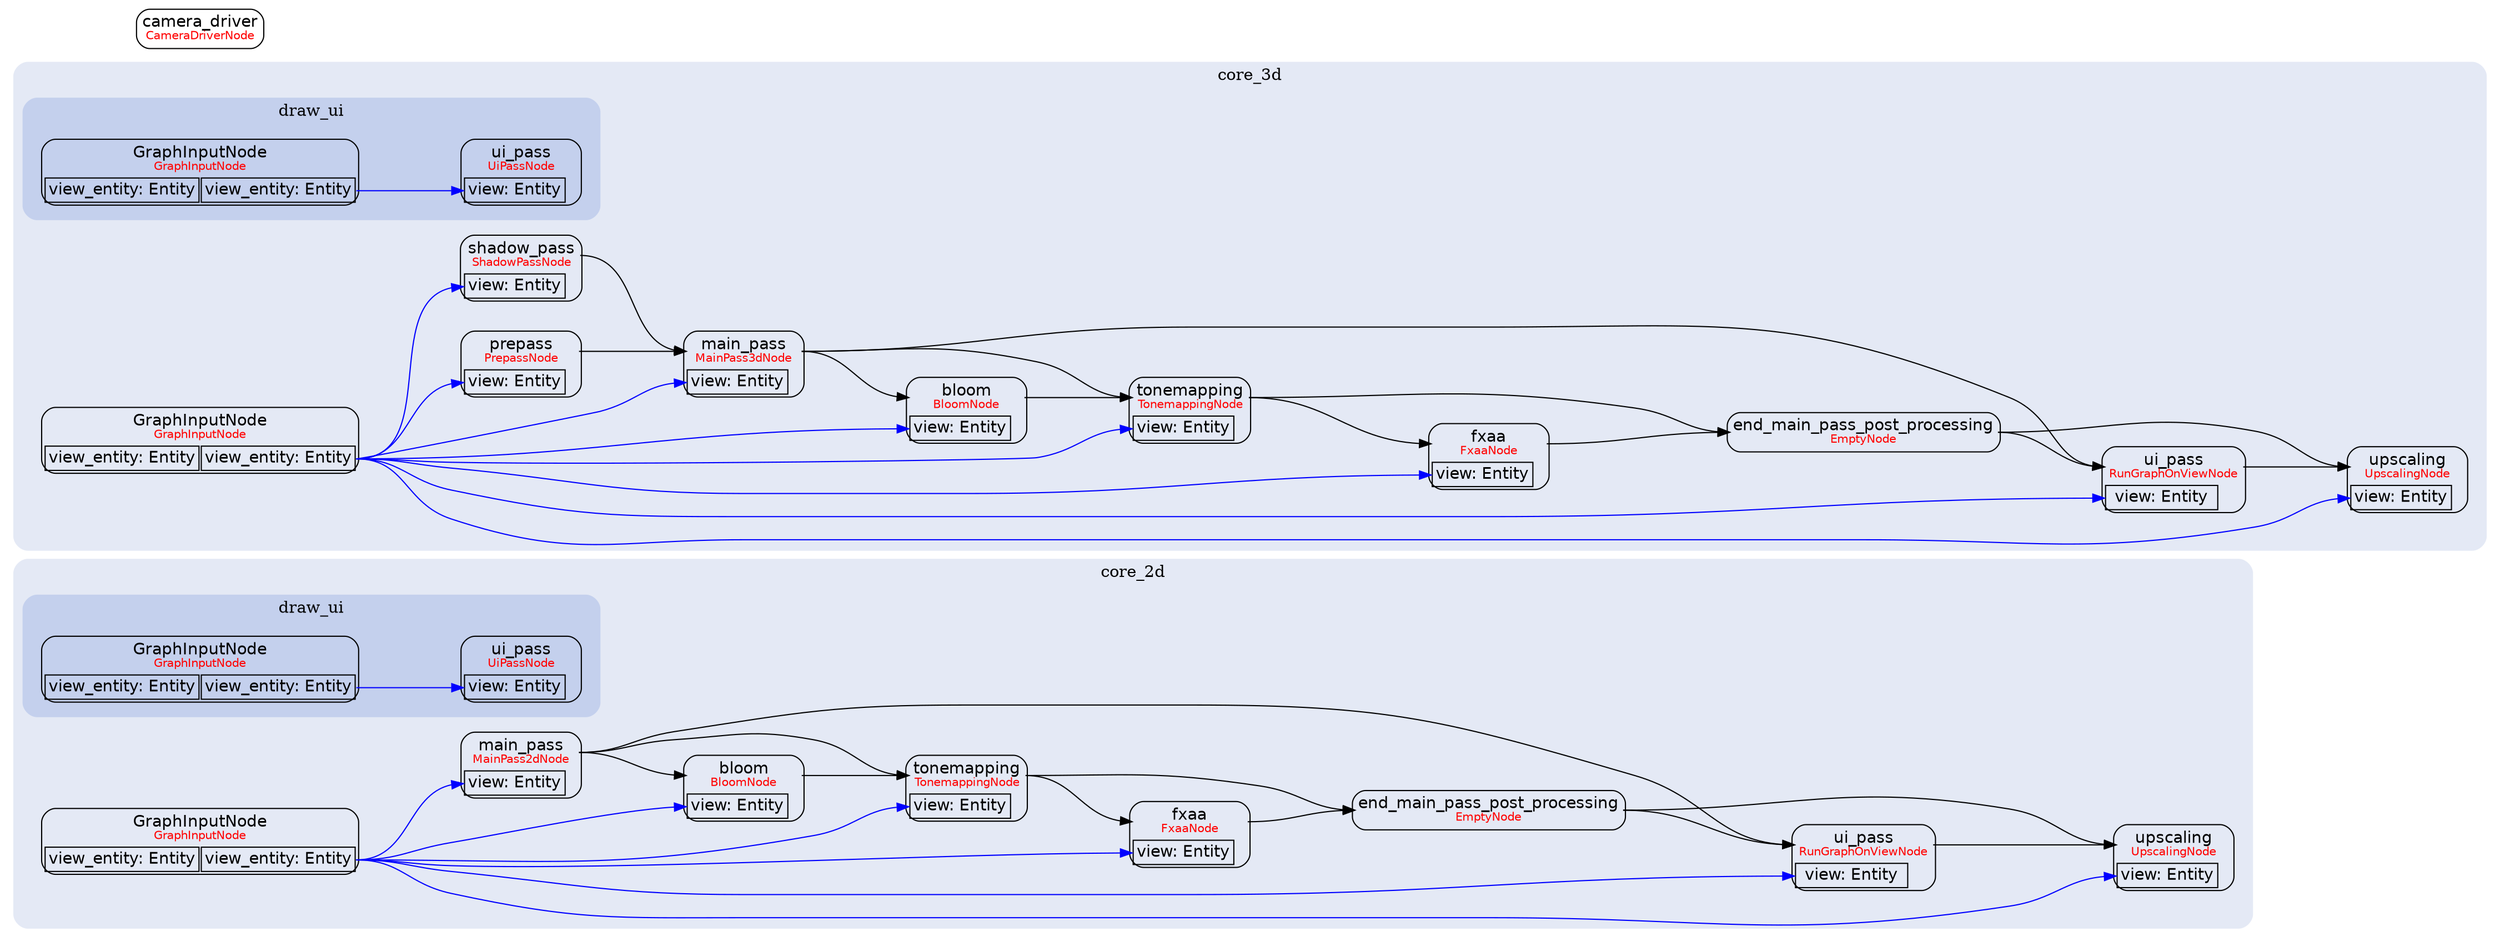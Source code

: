digraph "RenderGraph" {
	"rankdir"="LR";
	"ranksep"="1.0";
	graph ["bgcolor"="white"];
	edge ["fontname"="Helvetica", "fontcolor"="black"];
	node ["shape"="plaintext", "fontname"="Helvetica", "fontcolor"="black"];
	subgraph "cluster_core_2d" {
		"label"="core_2d";
		"fontcolor"="red";
		graph ["style"="rounded,filled", "color"="#e4e9f5", "fontcolor"="black"];
		subgraph "cluster_core_2d_draw_ui" {
			"label"="draw_ui";
			"fontcolor"="red";
			graph ["style"="rounded,filled", "color"="#c4d0ed", "fontcolor"="black"];
			"_core_2d_draw_ui__core_2d_draw_uiGraphInputNode" ["label"=<<TABLE STYLE="rounded"><TR><TD PORT="title" BORDER="0" COLSPAN="2">GraphInputNode<BR/><FONT COLOR="red" POINT-SIZE="10">GraphInputNode</FONT></TD></TR><TR><TD PORT="in-0">view_entity: Entity</TD><TD PORT="out-0">view_entity: Entity</TD></TR></TABLE>>, "color"="black", "fillcolor"="black"]
			"_core_2d_draw_ui__core_2d_draw_uiui_pass" ["label"=<<TABLE STYLE="rounded"><TR><TD PORT="title" BORDER="0" COLSPAN="2">ui_pass<BR/><FONT COLOR="red" POINT-SIZE="10">UiPassNode</FONT></TD></TR><TR><TD PORT="in-0">view: Entity</TD><TD BORDER="0">&nbsp;</TD></TR></TABLE>>, "color"="black", "fillcolor"="black"]
			"_core_2d_draw_ui__core_2d_draw_uiGraphInputNode":"out-0:e" -> "_core_2d_draw_ui__core_2d_draw_uiui_pass":"in-0:w" ["color"="blue"]
		}
		
		"_core_2d__core_2dbloom" ["label"=<<TABLE STYLE="rounded"><TR><TD PORT="title" BORDER="0" COLSPAN="2">bloom<BR/><FONT COLOR="red" POINT-SIZE="10">BloomNode</FONT></TD></TR><TR><TD PORT="in-0">view: Entity</TD><TD BORDER="0">&nbsp;</TD></TR></TABLE>>, "color"="black", "fillcolor"="black"]
		"_core_2d__core_2dmain_pass" ["label"=<<TABLE STYLE="rounded"><TR><TD PORT="title" BORDER="0" COLSPAN="2">main_pass<BR/><FONT COLOR="red" POINT-SIZE="10">MainPass2dNode</FONT></TD></TR><TR><TD PORT="in-0">view: Entity</TD><TD BORDER="0">&nbsp;</TD></TR></TABLE>>, "color"="black", "fillcolor"="black"]
		"_core_2d__core_2dfxaa" ["label"=<<TABLE STYLE="rounded"><TR><TD PORT="title" BORDER="0" COLSPAN="2">fxaa<BR/><FONT COLOR="red" POINT-SIZE="10">FxaaNode</FONT></TD></TR><TR><TD PORT="in-0">view: Entity</TD><TD BORDER="0">&nbsp;</TD></TR></TABLE>>, "color"="black", "fillcolor"="black"]
		"_core_2d__core_2dtonemapping" ["label"=<<TABLE STYLE="rounded"><TR><TD PORT="title" BORDER="0" COLSPAN="2">tonemapping<BR/><FONT COLOR="red" POINT-SIZE="10">TonemappingNode</FONT></TD></TR><TR><TD PORT="in-0">view: Entity</TD><TD BORDER="0">&nbsp;</TD></TR></TABLE>>, "color"="black", "fillcolor"="black"]
		"_core_2d__core_2dupscaling" ["label"=<<TABLE STYLE="rounded"><TR><TD PORT="title" BORDER="0" COLSPAN="2">upscaling<BR/><FONT COLOR="red" POINT-SIZE="10">UpscalingNode</FONT></TD></TR><TR><TD PORT="in-0">view: Entity</TD><TD BORDER="0">&nbsp;</TD></TR></TABLE>>, "color"="black", "fillcolor"="black"]
		"_core_2d__core_2dGraphInputNode" ["label"=<<TABLE STYLE="rounded"><TR><TD PORT="title" BORDER="0" COLSPAN="2">GraphInputNode<BR/><FONT COLOR="red" POINT-SIZE="10">GraphInputNode</FONT></TD></TR><TR><TD PORT="in-0">view_entity: Entity</TD><TD PORT="out-0">view_entity: Entity</TD></TR></TABLE>>, "color"="black", "fillcolor"="black"]
		"_core_2d__core_2dend_main_pass_post_processing" ["label"=<<TABLE STYLE="rounded"><TR><TD PORT="title" BORDER="0" COLSPAN="2">end_main_pass_post_processing<BR/><FONT COLOR="red" POINT-SIZE="10">EmptyNode</FONT></TD></TR></TABLE>>, "color"="black", "fillcolor"="black"]
		"_core_2d__core_2dui_pass" ["label"=<<TABLE STYLE="rounded"><TR><TD PORT="title" BORDER="0" COLSPAN="2">ui_pass<BR/><FONT COLOR="red" POINT-SIZE="10">RunGraphOnViewNode</FONT></TD></TR><TR><TD PORT="in-0">view: Entity</TD><TD BORDER="0">&nbsp;</TD></TR></TABLE>>, "color"="black", "fillcolor"="black"]
		"_core_2d__core_2dGraphInputNode":"out-0:e" -> "_core_2d__core_2dbloom":"in-0:w" ["color"="blue"]
		"_core_2d__core_2dmain_pass":"title:e" -> "_core_2d__core_2dbloom":"title:w" ["color"="black"]
		"_core_2d__core_2dGraphInputNode":"out-0:e" -> "_core_2d__core_2dmain_pass":"in-0:w" ["color"="blue"]
		"_core_2d__core_2dGraphInputNode":"out-0:e" -> "_core_2d__core_2dfxaa":"in-0:w" ["color"="blue"]
		"_core_2d__core_2dtonemapping":"title:e" -> "_core_2d__core_2dfxaa":"title:w" ["color"="black"]
		"_core_2d__core_2dGraphInputNode":"out-0:e" -> "_core_2d__core_2dtonemapping":"in-0:w" ["color"="blue"]
		"_core_2d__core_2dmain_pass":"title:e" -> "_core_2d__core_2dtonemapping":"title:w" ["color"="black"]
		"_core_2d__core_2dbloom":"title:e" -> "_core_2d__core_2dtonemapping":"title:w" ["color"="black"]
		"_core_2d__core_2dGraphInputNode":"out-0:e" -> "_core_2d__core_2dupscaling":"in-0:w" ["color"="blue"]
		"_core_2d__core_2dend_main_pass_post_processing":"title:e" -> "_core_2d__core_2dupscaling":"title:w" ["color"="black"]
		"_core_2d__core_2dui_pass":"title:e" -> "_core_2d__core_2dupscaling":"title:w" ["color"="black"]
		"_core_2d__core_2dtonemapping":"title:e" -> "_core_2d__core_2dend_main_pass_post_processing":"title:w" ["color"="black"]
		"_core_2d__core_2dfxaa":"title:e" -> "_core_2d__core_2dend_main_pass_post_processing":"title:w" ["color"="black"]
		"_core_2d__core_2dmain_pass":"title:e" -> "_core_2d__core_2dui_pass":"title:w" ["color"="black"]
		"_core_2d__core_2dGraphInputNode":"out-0:e" -> "_core_2d__core_2dui_pass":"in-0:w" ["color"="blue"]
		"_core_2d__core_2dend_main_pass_post_processing":"title:e" -> "_core_2d__core_2dui_pass":"title:w" ["color"="black"]
	}
	
	subgraph "cluster_core_3d" {
		"label"="core_3d";
		"fontcolor"="red";
		graph ["style"="rounded,filled", "color"="#e4e9f5", "fontcolor"="black"];
		subgraph "cluster_core_3d_draw_ui" {
			"label"="draw_ui";
			"fontcolor"="red";
			graph ["style"="rounded,filled", "color"="#c4d0ed", "fontcolor"="black"];
			"_core_3d_draw_ui__core_3d_draw_uiGraphInputNode" ["label"=<<TABLE STYLE="rounded"><TR><TD PORT="title" BORDER="0" COLSPAN="2">GraphInputNode<BR/><FONT COLOR="red" POINT-SIZE="10">GraphInputNode</FONT></TD></TR><TR><TD PORT="in-0">view_entity: Entity</TD><TD PORT="out-0">view_entity: Entity</TD></TR></TABLE>>, "color"="black", "fillcolor"="black"]
			"_core_3d_draw_ui__core_3d_draw_uiui_pass" ["label"=<<TABLE STYLE="rounded"><TR><TD PORT="title" BORDER="0" COLSPAN="2">ui_pass<BR/><FONT COLOR="red" POINT-SIZE="10">UiPassNode</FONT></TD></TR><TR><TD PORT="in-0">view: Entity</TD><TD BORDER="0">&nbsp;</TD></TR></TABLE>>, "color"="black", "fillcolor"="black"]
			"_core_3d_draw_ui__core_3d_draw_uiGraphInputNode":"out-0:e" -> "_core_3d_draw_ui__core_3d_draw_uiui_pass":"in-0:w" ["color"="blue"]
		}
		
		"_core_3d__core_3dbloom" ["label"=<<TABLE STYLE="rounded"><TR><TD PORT="title" BORDER="0" COLSPAN="2">bloom<BR/><FONT COLOR="red" POINT-SIZE="10">BloomNode</FONT></TD></TR><TR><TD PORT="in-0">view: Entity</TD><TD BORDER="0">&nbsp;</TD></TR></TABLE>>, "color"="black", "fillcolor"="black"]
		"_core_3d__core_3dmain_pass" ["label"=<<TABLE STYLE="rounded"><TR><TD PORT="title" BORDER="0" COLSPAN="2">main_pass<BR/><FONT COLOR="red" POINT-SIZE="10">MainPass3dNode</FONT></TD></TR><TR><TD PORT="in-0">view: Entity</TD><TD BORDER="0">&nbsp;</TD></TR></TABLE>>, "color"="black", "fillcolor"="black"]
		"_core_3d__core_3dfxaa" ["label"=<<TABLE STYLE="rounded"><TR><TD PORT="title" BORDER="0" COLSPAN="2">fxaa<BR/><FONT COLOR="red" POINT-SIZE="10">FxaaNode</FONT></TD></TR><TR><TD PORT="in-0">view: Entity</TD><TD BORDER="0">&nbsp;</TD></TR></TABLE>>, "color"="black", "fillcolor"="black"]
		"_core_3d__core_3dprepass" ["label"=<<TABLE STYLE="rounded"><TR><TD PORT="title" BORDER="0" COLSPAN="2">prepass<BR/><FONT COLOR="red" POINT-SIZE="10">PrepassNode</FONT></TD></TR><TR><TD PORT="in-0">view: Entity</TD><TD BORDER="0">&nbsp;</TD></TR></TABLE>>, "color"="black", "fillcolor"="black"]
		"_core_3d__core_3dtonemapping" ["label"=<<TABLE STYLE="rounded"><TR><TD PORT="title" BORDER="0" COLSPAN="2">tonemapping<BR/><FONT COLOR="red" POINT-SIZE="10">TonemappingNode</FONT></TD></TR><TR><TD PORT="in-0">view: Entity</TD><TD BORDER="0">&nbsp;</TD></TR></TABLE>>, "color"="black", "fillcolor"="black"]
		"_core_3d__core_3dupscaling" ["label"=<<TABLE STYLE="rounded"><TR><TD PORT="title" BORDER="0" COLSPAN="2">upscaling<BR/><FONT COLOR="red" POINT-SIZE="10">UpscalingNode</FONT></TD></TR><TR><TD PORT="in-0">view: Entity</TD><TD BORDER="0">&nbsp;</TD></TR></TABLE>>, "color"="black", "fillcolor"="black"]
		"_core_3d__core_3dshadow_pass" ["label"=<<TABLE STYLE="rounded"><TR><TD PORT="title" BORDER="0" COLSPAN="2">shadow_pass<BR/><FONT COLOR="red" POINT-SIZE="10">ShadowPassNode</FONT></TD></TR><TR><TD PORT="in-0">view: Entity</TD><TD BORDER="0">&nbsp;</TD></TR></TABLE>>, "color"="black", "fillcolor"="black"]
		"_core_3d__core_3dGraphInputNode" ["label"=<<TABLE STYLE="rounded"><TR><TD PORT="title" BORDER="0" COLSPAN="2">GraphInputNode<BR/><FONT COLOR="red" POINT-SIZE="10">GraphInputNode</FONT></TD></TR><TR><TD PORT="in-0">view_entity: Entity</TD><TD PORT="out-0">view_entity: Entity</TD></TR></TABLE>>, "color"="black", "fillcolor"="black"]
		"_core_3d__core_3dend_main_pass_post_processing" ["label"=<<TABLE STYLE="rounded"><TR><TD PORT="title" BORDER="0" COLSPAN="2">end_main_pass_post_processing<BR/><FONT COLOR="red" POINT-SIZE="10">EmptyNode</FONT></TD></TR></TABLE>>, "color"="black", "fillcolor"="black"]
		"_core_3d__core_3dui_pass" ["label"=<<TABLE STYLE="rounded"><TR><TD PORT="title" BORDER="0" COLSPAN="2">ui_pass<BR/><FONT COLOR="red" POINT-SIZE="10">RunGraphOnViewNode</FONT></TD></TR><TR><TD PORT="in-0">view: Entity</TD><TD BORDER="0">&nbsp;</TD></TR></TABLE>>, "color"="black", "fillcolor"="black"]
		"_core_3d__core_3dGraphInputNode":"out-0:e" -> "_core_3d__core_3dbloom":"in-0:w" ["color"="blue"]
		"_core_3d__core_3dmain_pass":"title:e" -> "_core_3d__core_3dbloom":"title:w" ["color"="black"]
		"_core_3d__core_3dGraphInputNode":"out-0:e" -> "_core_3d__core_3dmain_pass":"in-0:w" ["color"="blue"]
		"_core_3d__core_3dprepass":"title:e" -> "_core_3d__core_3dmain_pass":"title:w" ["color"="black"]
		"_core_3d__core_3dshadow_pass":"title:e" -> "_core_3d__core_3dmain_pass":"title:w" ["color"="black"]
		"_core_3d__core_3dGraphInputNode":"out-0:e" -> "_core_3d__core_3dfxaa":"in-0:w" ["color"="blue"]
		"_core_3d__core_3dtonemapping":"title:e" -> "_core_3d__core_3dfxaa":"title:w" ["color"="black"]
		"_core_3d__core_3dGraphInputNode":"out-0:e" -> "_core_3d__core_3dprepass":"in-0:w" ["color"="blue"]
		"_core_3d__core_3dGraphInputNode":"out-0:e" -> "_core_3d__core_3dtonemapping":"in-0:w" ["color"="blue"]
		"_core_3d__core_3dmain_pass":"title:e" -> "_core_3d__core_3dtonemapping":"title:w" ["color"="black"]
		"_core_3d__core_3dbloom":"title:e" -> "_core_3d__core_3dtonemapping":"title:w" ["color"="black"]
		"_core_3d__core_3dGraphInputNode":"out-0:e" -> "_core_3d__core_3dupscaling":"in-0:w" ["color"="blue"]
		"_core_3d__core_3dend_main_pass_post_processing":"title:e" -> "_core_3d__core_3dupscaling":"title:w" ["color"="black"]
		"_core_3d__core_3dui_pass":"title:e" -> "_core_3d__core_3dupscaling":"title:w" ["color"="black"]
		"_core_3d__core_3dGraphInputNode":"out-0:e" -> "_core_3d__core_3dshadow_pass":"in-0:w" ["color"="blue"]
		"_core_3d__core_3dtonemapping":"title:e" -> "_core_3d__core_3dend_main_pass_post_processing":"title:w" ["color"="black"]
		"_core_3d__core_3dfxaa":"title:e" -> "_core_3d__core_3dend_main_pass_post_processing":"title:w" ["color"="black"]
		"_core_3d__core_3dmain_pass":"title:e" -> "_core_3d__core_3dui_pass":"title:w" ["color"="black"]
		"_core_3d__core_3dend_main_pass_post_processing":"title:e" -> "_core_3d__core_3dui_pass":"title:w" ["color"="black"]
		"_core_3d__core_3dGraphInputNode":"out-0:e" -> "_core_3d__core_3dui_pass":"in-0:w" ["color"="blue"]
	}
	
	"_camera_driver" ["label"=<<TABLE STYLE="rounded"><TR><TD PORT="title" BORDER="0" COLSPAN="2">camera_driver<BR/><FONT COLOR="red" POINT-SIZE="10">CameraDriverNode</FONT></TD></TR></TABLE>>, "color"="black", "fillcolor"="black"]
}
